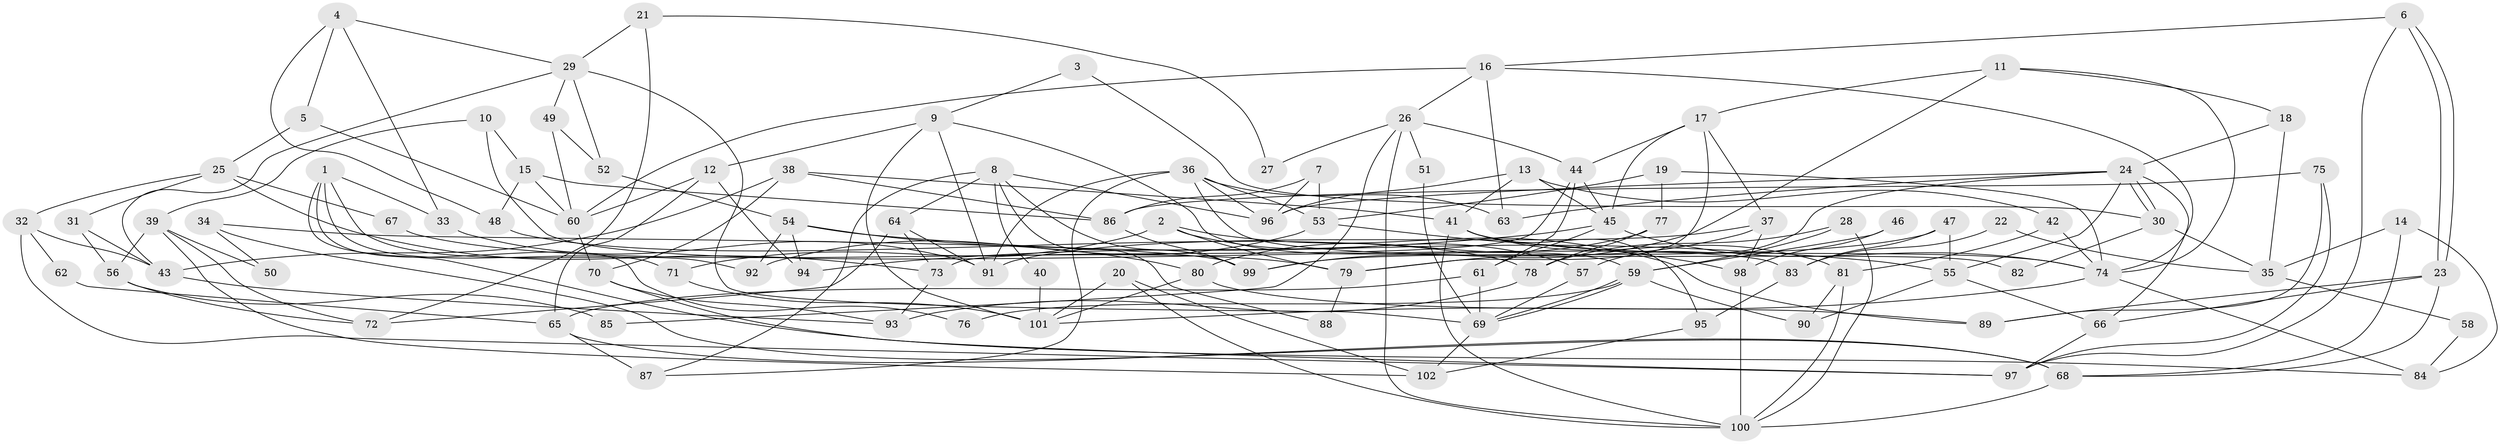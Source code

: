 // coarse degree distribution, {6: 0.12195121951219512, 4: 0.12195121951219512, 8: 0.07317073170731707, 3: 0.14634146341463414, 11: 0.024390243902439025, 10: 0.04878048780487805, 2: 0.14634146341463414, 7: 0.04878048780487805, 12: 0.04878048780487805, 5: 0.12195121951219512, 9: 0.0975609756097561}
// Generated by graph-tools (version 1.1) at 2025/50/03/04/25 22:50:53]
// undirected, 102 vertices, 204 edges
graph export_dot {
  node [color=gray90,style=filled];
  1;
  2;
  3;
  4;
  5;
  6;
  7;
  8;
  9;
  10;
  11;
  12;
  13;
  14;
  15;
  16;
  17;
  18;
  19;
  20;
  21;
  22;
  23;
  24;
  25;
  26;
  27;
  28;
  29;
  30;
  31;
  32;
  33;
  34;
  35;
  36;
  37;
  38;
  39;
  40;
  41;
  42;
  43;
  44;
  45;
  46;
  47;
  48;
  49;
  50;
  51;
  52;
  53;
  54;
  55;
  56;
  57;
  58;
  59;
  60;
  61;
  62;
  63;
  64;
  65;
  66;
  67;
  68;
  69;
  70;
  71;
  72;
  73;
  74;
  75;
  76;
  77;
  78;
  79;
  80;
  81;
  82;
  83;
  84;
  85;
  86;
  87;
  88;
  89;
  90;
  91;
  92;
  93;
  94;
  95;
  96;
  97;
  98;
  99;
  100;
  101;
  102;
  1 -- 71;
  1 -- 33;
  1 -- 76;
  1 -- 84;
  1 -- 92;
  2 -- 89;
  2 -- 57;
  2 -- 71;
  2 -- 79;
  3 -- 30;
  3 -- 9;
  4 -- 5;
  4 -- 29;
  4 -- 33;
  4 -- 48;
  5 -- 25;
  5 -- 60;
  6 -- 97;
  6 -- 23;
  6 -- 23;
  6 -- 16;
  7 -- 96;
  7 -- 53;
  7 -- 86;
  8 -- 96;
  8 -- 99;
  8 -- 40;
  8 -- 64;
  8 -- 87;
  8 -- 88;
  9 -- 12;
  9 -- 91;
  9 -- 59;
  9 -- 101;
  10 -- 83;
  10 -- 15;
  10 -- 39;
  11 -- 74;
  11 -- 17;
  11 -- 18;
  11 -- 99;
  12 -- 65;
  12 -- 60;
  12 -- 94;
  13 -- 41;
  13 -- 45;
  13 -- 42;
  13 -- 96;
  14 -- 84;
  14 -- 68;
  14 -- 35;
  15 -- 86;
  15 -- 48;
  15 -- 60;
  16 -- 63;
  16 -- 26;
  16 -- 60;
  16 -- 74;
  17 -- 79;
  17 -- 45;
  17 -- 37;
  17 -- 44;
  18 -- 24;
  18 -- 35;
  19 -- 74;
  19 -- 77;
  19 -- 53;
  20 -- 101;
  20 -- 100;
  20 -- 102;
  21 -- 72;
  21 -- 29;
  21 -- 27;
  22 -- 35;
  22 -- 83;
  23 -- 68;
  23 -- 66;
  23 -- 89;
  24 -- 30;
  24 -- 30;
  24 -- 66;
  24 -- 55;
  24 -- 57;
  24 -- 63;
  24 -- 96;
  25 -- 73;
  25 -- 32;
  25 -- 31;
  25 -- 67;
  26 -- 44;
  26 -- 27;
  26 -- 51;
  26 -- 85;
  26 -- 100;
  28 -- 59;
  28 -- 100;
  28 -- 78;
  29 -- 52;
  29 -- 69;
  29 -- 43;
  29 -- 49;
  30 -- 35;
  30 -- 82;
  31 -- 43;
  31 -- 56;
  32 -- 43;
  32 -- 97;
  32 -- 62;
  33 -- 91;
  34 -- 68;
  34 -- 99;
  34 -- 50;
  35 -- 58;
  36 -- 53;
  36 -- 96;
  36 -- 63;
  36 -- 82;
  36 -- 87;
  36 -- 91;
  37 -- 91;
  37 -- 79;
  37 -- 98;
  38 -- 41;
  38 -- 86;
  38 -- 43;
  38 -- 70;
  39 -- 102;
  39 -- 50;
  39 -- 56;
  39 -- 72;
  40 -- 101;
  41 -- 74;
  41 -- 100;
  41 -- 81;
  41 -- 95;
  42 -- 81;
  42 -- 74;
  43 -- 93;
  44 -- 73;
  44 -- 45;
  44 -- 61;
  45 -- 74;
  45 -- 61;
  45 -- 94;
  46 -- 98;
  46 -- 59;
  47 -- 55;
  47 -- 99;
  47 -- 83;
  48 -- 78;
  49 -- 60;
  49 -- 52;
  51 -- 69;
  52 -- 54;
  53 -- 98;
  53 -- 92;
  54 -- 92;
  54 -- 94;
  54 -- 55;
  54 -- 80;
  55 -- 66;
  55 -- 90;
  56 -- 72;
  56 -- 85;
  57 -- 69;
  58 -- 84;
  59 -- 69;
  59 -- 69;
  59 -- 76;
  59 -- 90;
  60 -- 70;
  61 -- 65;
  61 -- 69;
  62 -- 65;
  64 -- 72;
  64 -- 73;
  64 -- 91;
  65 -- 87;
  65 -- 68;
  66 -- 97;
  67 -- 79;
  68 -- 100;
  69 -- 102;
  70 -- 93;
  70 -- 97;
  71 -- 101;
  73 -- 93;
  74 -- 84;
  74 -- 101;
  75 -- 97;
  75 -- 89;
  75 -- 86;
  77 -- 78;
  77 -- 80;
  78 -- 93;
  79 -- 88;
  80 -- 101;
  80 -- 89;
  81 -- 90;
  81 -- 100;
  83 -- 95;
  86 -- 99;
  95 -- 102;
  98 -- 100;
}
